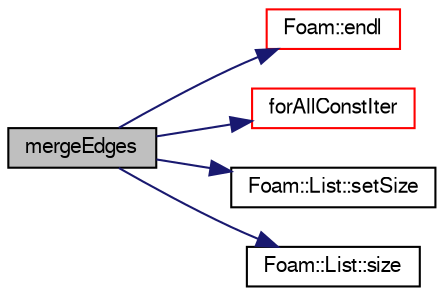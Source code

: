 digraph "mergeEdges"
{
  bgcolor="transparent";
  edge [fontname="FreeSans",fontsize="10",labelfontname="FreeSans",labelfontsize="10"];
  node [fontname="FreeSans",fontsize="10",shape=record];
  rankdir="LR";
  Node1090 [label="mergeEdges",height=0.2,width=0.4,color="black", fillcolor="grey75", style="filled", fontcolor="black"];
  Node1090 -> Node1091 [color="midnightblue",fontsize="10",style="solid",fontname="FreeSans"];
  Node1091 [label="Foam::endl",height=0.2,width=0.4,color="red",URL="$a21124.html#a2db8fe02a0d3909e9351bb4275b23ce4",tooltip="Add newline and flush stream. "];
  Node1090 -> Node1093 [color="midnightblue",fontsize="10",style="solid",fontname="FreeSans"];
  Node1093 [label="forAllConstIter",height=0.2,width=0.4,color="red",URL="$a38141.html#ae21e2836509b0fa7f7cedf6493b11b09"];
  Node1090 -> Node1150 [color="midnightblue",fontsize="10",style="solid",fontname="FreeSans"];
  Node1150 [label="Foam::List::setSize",height=0.2,width=0.4,color="black",URL="$a25694.html#aedb985ffeaf1bdbfeccc2a8730405703",tooltip="Reset size of List. "];
  Node1090 -> Node1180 [color="midnightblue",fontsize="10",style="solid",fontname="FreeSans"];
  Node1180 [label="Foam::List::size",height=0.2,width=0.4,color="black",URL="$a25694.html#a8a5f6fa29bd4b500caf186f60245b384",tooltip="Override size to be inconsistent with allocated storage. "];
}
